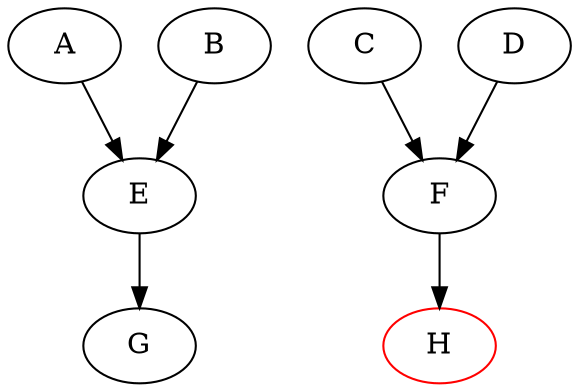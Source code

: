 digraph G {
    A [type=E]
    B [type=C]
    C [type=E]
    D [type=C]
    E [type=R]
    F [type=R]
    G [type=C]
    H [color=red, type=C]
    
    A -> E
    B -> E
    C -> F
    D -> F
    
    E -> G
    F -> H
}
